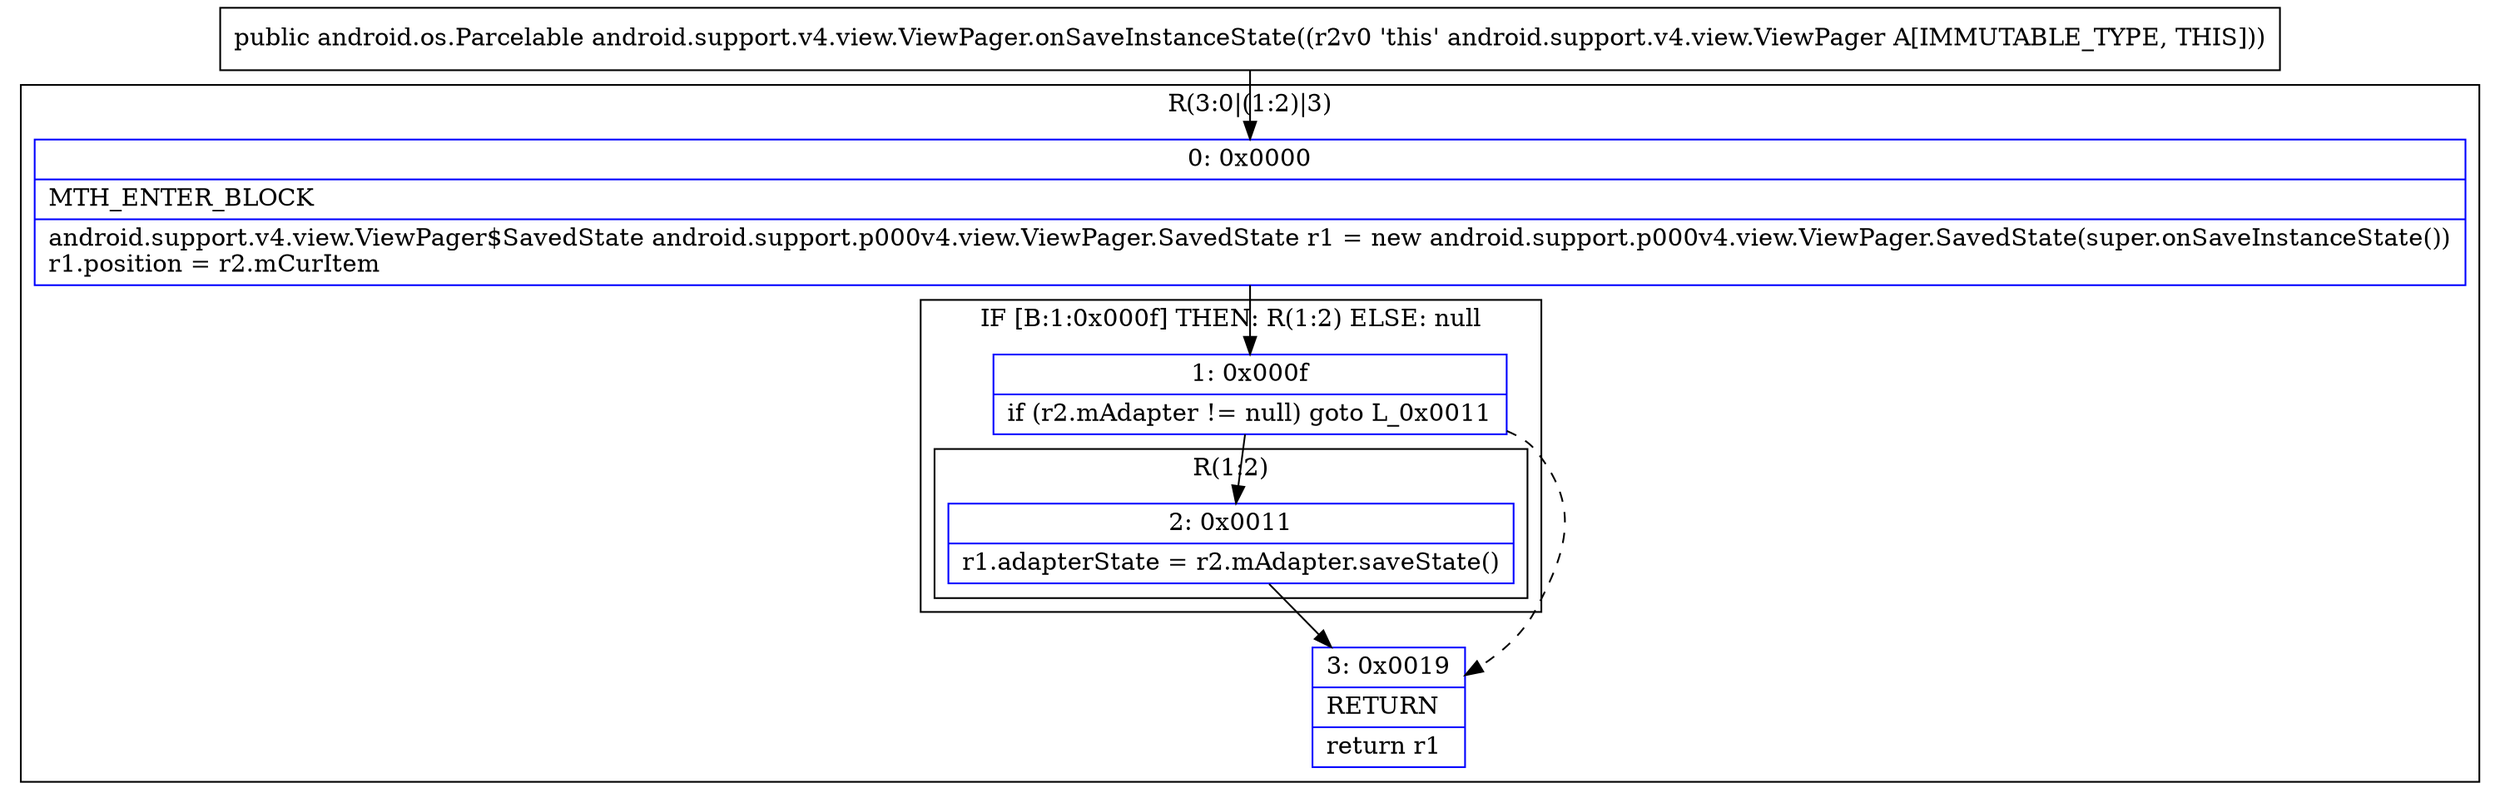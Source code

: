 digraph "CFG forandroid.support.v4.view.ViewPager.onSaveInstanceState()Landroid\/os\/Parcelable;" {
subgraph cluster_Region_781568155 {
label = "R(3:0|(1:2)|3)";
node [shape=record,color=blue];
Node_0 [shape=record,label="{0\:\ 0x0000|MTH_ENTER_BLOCK\l|android.support.v4.view.ViewPager$SavedState android.support.p000v4.view.ViewPager.SavedState r1 = new android.support.p000v4.view.ViewPager.SavedState(super.onSaveInstanceState())\lr1.position = r2.mCurItem\l}"];
subgraph cluster_IfRegion_822769546 {
label = "IF [B:1:0x000f] THEN: R(1:2) ELSE: null";
node [shape=record,color=blue];
Node_1 [shape=record,label="{1\:\ 0x000f|if (r2.mAdapter != null) goto L_0x0011\l}"];
subgraph cluster_Region_744904402 {
label = "R(1:2)";
node [shape=record,color=blue];
Node_2 [shape=record,label="{2\:\ 0x0011|r1.adapterState = r2.mAdapter.saveState()\l}"];
}
}
Node_3 [shape=record,label="{3\:\ 0x0019|RETURN\l|return r1\l}"];
}
MethodNode[shape=record,label="{public android.os.Parcelable android.support.v4.view.ViewPager.onSaveInstanceState((r2v0 'this' android.support.v4.view.ViewPager A[IMMUTABLE_TYPE, THIS])) }"];
MethodNode -> Node_0;
Node_0 -> Node_1;
Node_1 -> Node_2;
Node_1 -> Node_3[style=dashed];
Node_2 -> Node_3;
}

